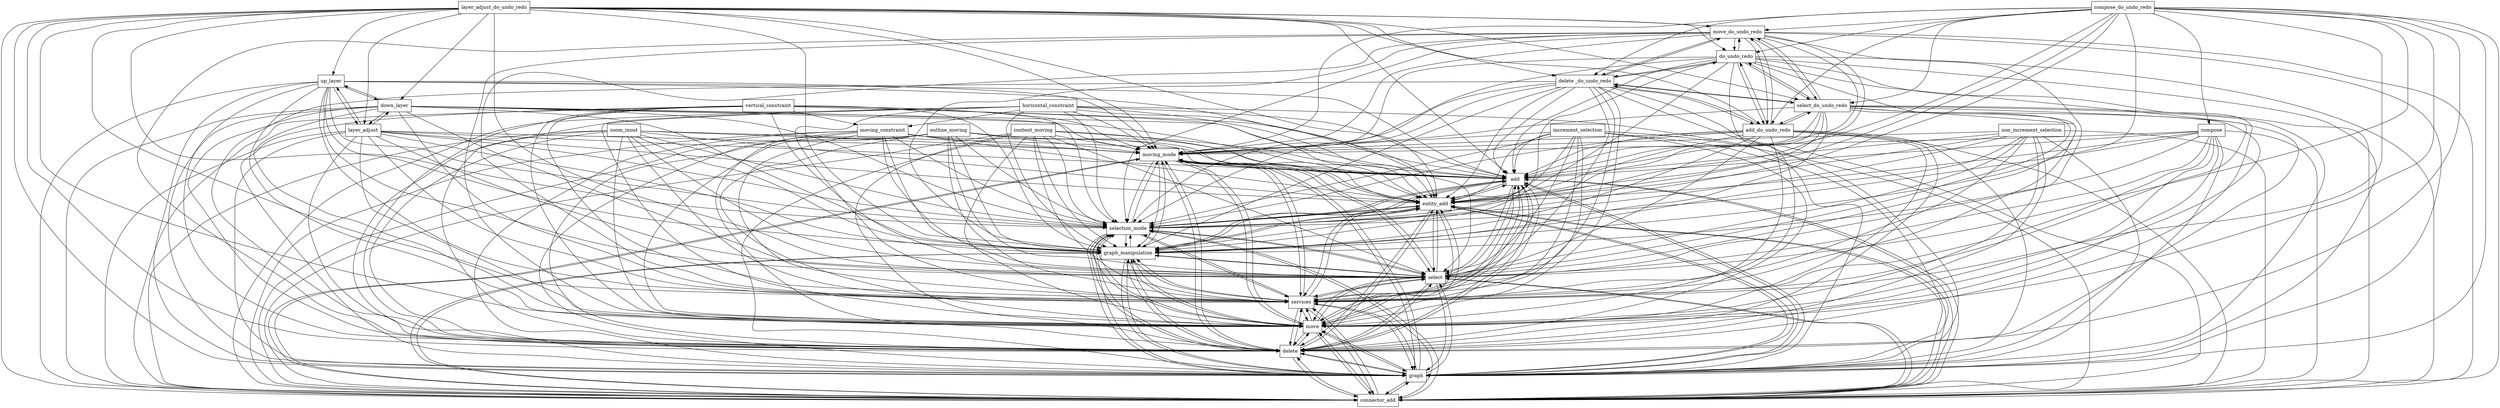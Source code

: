 digraph{
graph [rankdir=TB];
node [shape=box];
edge [arrowhead=normal];
0[label="moving_mode",]
1[label="zoom_inout",]
2[label="move_do_undo_redo",]
3[label="layer_adjust_do_undo_redo",]
4[label="add",]
5[label="connector_add",]
6[label="moving_constraint",]
7[label="compose_do_undo_redo",]
8[label="graph",]
9[label="content_moving",]
10[label="up_layer",]
11[label="delete",]
12[label="compose",]
13[label="move",]
14[label="services",]
15[label="down_layer",]
16[label="layer_adjust",]
17[label="select",]
18[label="graph_manipulation",]
19[label="do_undo_redo",]
20[label="horizontal_constraint",]
21[label="outline_moving",]
22[label="selection_mode",]
23[label="add_do_undo_redo",]
24[label="vertical_constraint",]
25[label="entity_add",]
26[label="non_increment_selection",]
27[label="select_do_undo_redo",]
28[label="increment_selection",]
29[label="delete _do_undo_redo",]
0->4[label="",]
0->5[label="",]
0->8[label="",]
0->11[label="",]
0->13[label="",]
0->14[label="",]
0->17[label="",]
0->18[label="",]
0->22[label="",]
0->25[label="",]
1->0[label="",]
1->4[label="",]
1->5[label="",]
1->8[label="",]
1->11[label="",]
1->13[label="",]
1->14[label="",]
1->17[label="",]
1->18[label="",]
1->22[label="",]
1->25[label="",]
2->0[label="",]
2->4[label="",]
2->5[label="",]
2->8[label="",]
2->11[label="",]
2->13[label="",]
2->14[label="",]
2->17[label="",]
2->18[label="",]
2->19[label="",]
2->22[label="",]
2->23[label="",]
2->25[label="",]
2->27[label="",]
2->29[label="",]
3->0[label="",]
3->2[label="",]
3->4[label="",]
3->5[label="",]
3->8[label="",]
3->10[label="",]
3->11[label="",]
3->13[label="",]
3->14[label="",]
3->15[label="",]
3->16[label="",]
3->17[label="",]
3->18[label="",]
3->19[label="",]
3->22[label="",]
3->23[label="",]
3->25[label="",]
3->27[label="",]
3->29[label="",]
4->0[label="",]
4->5[label="",]
4->8[label="",]
4->11[label="",]
4->13[label="",]
4->14[label="",]
4->17[label="",]
4->18[label="",]
4->22[label="",]
4->25[label="",]
5->0[label="",]
5->4[label="",]
5->8[label="",]
5->11[label="",]
5->13[label="",]
5->14[label="",]
5->17[label="",]
5->18[label="",]
5->22[label="",]
5->25[label="",]
6->0[label="",]
6->4[label="",]
6->5[label="",]
6->8[label="",]
6->11[label="",]
6->13[label="",]
6->14[label="",]
6->17[label="",]
6->18[label="",]
6->22[label="",]
6->25[label="",]
7->0[label="",]
7->2[label="",]
7->4[label="",]
7->5[label="",]
7->8[label="",]
7->11[label="",]
7->12[label="",]
7->13[label="",]
7->14[label="",]
7->17[label="",]
7->18[label="",]
7->19[label="",]
7->22[label="",]
7->23[label="",]
7->25[label="",]
7->27[label="",]
7->29[label="",]
8->0[label="",]
8->4[label="",]
8->5[label="",]
8->11[label="",]
8->13[label="",]
8->14[label="",]
8->17[label="",]
8->18[label="",]
8->22[label="",]
8->25[label="",]
9->0[label="",]
9->4[label="",]
9->5[label="",]
9->8[label="",]
9->11[label="",]
9->13[label="",]
9->14[label="",]
9->17[label="",]
9->18[label="",]
9->22[label="",]
9->25[label="",]
10->0[label="",]
10->4[label="",]
10->5[label="",]
10->8[label="",]
10->11[label="",]
10->13[label="",]
10->14[label="",]
10->15[label="",]
10->16[label="",]
10->17[label="",]
10->18[label="",]
10->22[label="",]
10->25[label="",]
11->0[label="",]
11->4[label="",]
11->5[label="",]
11->8[label="",]
11->13[label="",]
11->14[label="",]
11->17[label="",]
11->18[label="",]
11->22[label="",]
11->25[label="",]
12->0[label="",]
12->4[label="",]
12->5[label="",]
12->8[label="",]
12->11[label="",]
12->13[label="",]
12->14[label="",]
12->17[label="",]
12->18[label="",]
12->22[label="",]
12->25[label="",]
13->0[label="",]
13->4[label="",]
13->5[label="",]
13->8[label="",]
13->11[label="",]
13->14[label="",]
13->17[label="",]
13->18[label="",]
13->22[label="",]
13->25[label="",]
14->0[label="",]
14->4[label="",]
14->5[label="",]
14->8[label="",]
14->11[label="",]
14->13[label="",]
14->17[label="",]
14->18[label="",]
14->22[label="",]
14->25[label="",]
15->0[label="",]
15->4[label="",]
15->5[label="",]
15->8[label="",]
15->10[label="",]
15->11[label="",]
15->13[label="",]
15->14[label="",]
15->16[label="",]
15->17[label="",]
15->18[label="",]
15->22[label="",]
15->25[label="",]
16->0[label="",]
16->4[label="",]
16->5[label="",]
16->8[label="",]
16->10[label="",]
16->11[label="",]
16->13[label="",]
16->14[label="",]
16->15[label="",]
16->17[label="",]
16->18[label="",]
16->22[label="",]
16->25[label="",]
17->0[label="",]
17->4[label="",]
17->5[label="",]
17->8[label="",]
17->11[label="",]
17->13[label="",]
17->14[label="",]
17->18[label="",]
17->22[label="",]
17->25[label="",]
18->0[label="",]
18->4[label="",]
18->5[label="",]
18->8[label="",]
18->11[label="",]
18->13[label="",]
18->14[label="",]
18->17[label="",]
18->22[label="",]
18->25[label="",]
19->0[label="",]
19->2[label="",]
19->4[label="",]
19->5[label="",]
19->8[label="",]
19->11[label="",]
19->13[label="",]
19->14[label="",]
19->17[label="",]
19->18[label="",]
19->22[label="",]
19->23[label="",]
19->25[label="",]
19->27[label="",]
19->29[label="",]
20->0[label="",]
20->4[label="",]
20->5[label="",]
20->6[label="",]
20->8[label="",]
20->11[label="",]
20->13[label="",]
20->14[label="",]
20->17[label="",]
20->18[label="",]
20->22[label="",]
20->25[label="",]
21->0[label="",]
21->4[label="",]
21->5[label="",]
21->8[label="",]
21->11[label="",]
21->13[label="",]
21->14[label="",]
21->17[label="",]
21->18[label="",]
21->22[label="",]
21->25[label="",]
22->0[label="",]
22->4[label="",]
22->5[label="",]
22->8[label="",]
22->11[label="",]
22->13[label="",]
22->14[label="",]
22->17[label="",]
22->18[label="",]
22->25[label="",]
23->0[label="",]
23->2[label="",]
23->4[label="",]
23->5[label="",]
23->8[label="",]
23->11[label="",]
23->13[label="",]
23->14[label="",]
23->17[label="",]
23->18[label="",]
23->19[label="",]
23->22[label="",]
23->25[label="",]
23->27[label="",]
23->29[label="",]
24->0[label="",]
24->4[label="",]
24->5[label="",]
24->6[label="",]
24->8[label="",]
24->11[label="",]
24->13[label="",]
24->14[label="",]
24->17[label="",]
24->18[label="",]
24->22[label="",]
24->25[label="",]
25->0[label="",]
25->4[label="",]
25->5[label="",]
25->8[label="",]
25->11[label="",]
25->13[label="",]
25->14[label="",]
25->17[label="",]
25->18[label="",]
25->22[label="",]
26->0[label="",]
26->4[label="",]
26->5[label="",]
26->8[label="",]
26->11[label="",]
26->13[label="",]
26->14[label="",]
26->17[label="",]
26->18[label="",]
26->22[label="",]
26->25[label="",]
27->0[label="",]
27->2[label="",]
27->4[label="",]
27->5[label="",]
27->8[label="",]
27->11[label="",]
27->13[label="",]
27->14[label="",]
27->17[label="",]
27->18[label="",]
27->19[label="",]
27->22[label="",]
27->23[label="",]
27->25[label="",]
27->29[label="",]
28->0[label="",]
28->4[label="",]
28->5[label="",]
28->8[label="",]
28->11[label="",]
28->13[label="",]
28->14[label="",]
28->17[label="",]
28->18[label="",]
28->22[label="",]
28->25[label="",]
29->0[label="",]
29->2[label="",]
29->4[label="",]
29->5[label="",]
29->8[label="",]
29->11[label="",]
29->13[label="",]
29->14[label="",]
29->17[label="",]
29->18[label="",]
29->19[label="",]
29->22[label="",]
29->23[label="",]
29->25[label="",]
29->27[label="",]
}
